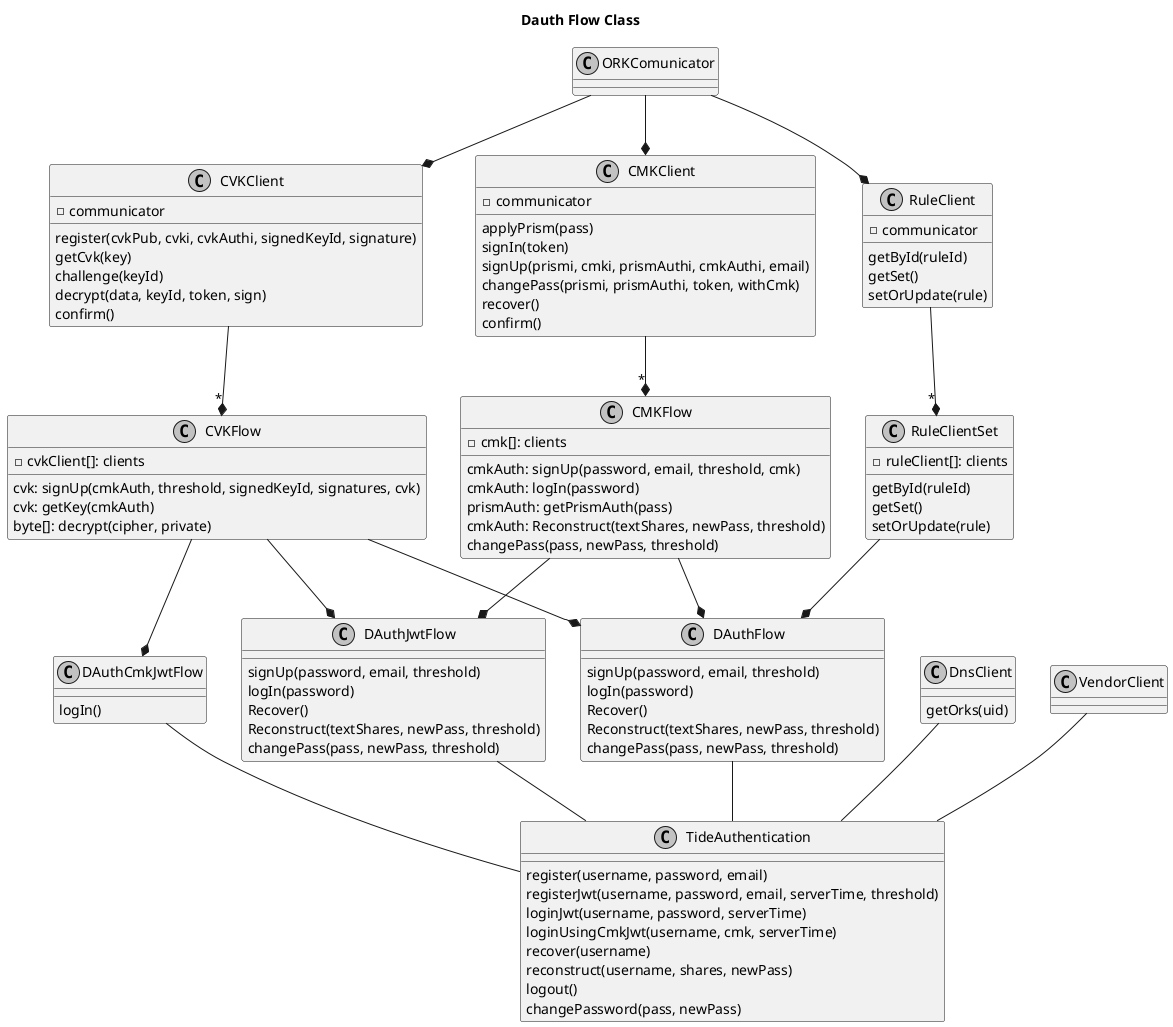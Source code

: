 @startuml dAuthFlowClass
skinparam monochrome true

title Dauth Flow Class
class "ORKComunicator" as com
class "CVKClient" as cvk
class "CMKClient" as cmk
class "RuleClient" as rule
class "CMKFlow" as cmkFlow
class "CVKFlow" as cvkFlow
class "RuleClientSet" as ruleSet
class "DAuthFlow" as dauth
class "DAuthCmkJwtFlow" as dcmk
class "DAuthJwtFlow" as djwt
class "TideAuthentication" as tide
class "DnsClient" as dns
class "VendorClient" as vendor

com --* cvk
com --* cmk
com --* rule

cmk --* "*" cmkFlow
cvk --* "*" cvkFlow
rule --* "*" ruleSet

cmkFlow --* dauth
cvkFlow --* dauth
ruleSet --* dauth

cmkFlow --* djwt
cvkFlow --* djwt

cvkFlow --* dcmk

djwt -- tide
dcmk -- tide
dauth -- tide
dns -- tide
vendor -- tide

class dns {
  getOrks(uid)
}

class djwt {
  signUp(password, email, threshold)
  logIn(password)
  Recover()
  Reconstruct(textShares, newPass, threshold)
  changePass(pass, newPass, threshold)
}

class dcmk {
  logIn()
}

class tide {
  register(username, password, email)
  registerJwt(username, password, email, serverTime, threshold)
  loginJwt(username, password, serverTime)
  loginUsingCmkJwt(username, cmk, serverTime)
  recover(username)
  reconstruct(username, shares, newPass)
  logout()
  changePassword(pass, newPass)
}

class cmk {
  -communicator
  applyPrism(pass)
  signIn(token)
  signUp(prismi, cmki, prismAuthi, cmkAuthi, email)
  changePass(prismi, prismAuthi, token, withCmk)
  recover()
  confirm()

}

class cvk {
  -communicator
  register(cvkPub, cvki, cvkAuthi, signedKeyId, signature)
  getCvk(key)
  challenge(keyId)
  decrypt(data, keyId, token, sign)
  confirm()
}

class rule {
  -communicator
  getById(ruleId)
  getSet()
  setOrUpdate(rule)
}


class cmkFlow {
  - cmk[]: clients
  cmkAuth: signUp(password, email, threshold, cmk)
  cmkAuth: logIn(password)
  prismAuth: getPrismAuth(pass)
  cmkAuth: Reconstruct(textShares, newPass, threshold)
  changePass(pass, newPass, threshold)
}

class cvkFlow {
  - cvkClient[]: clients
  cvk: signUp(cmkAuth, threshold, signedKeyId, signatures, cvk)
  cvk: getKey(cmkAuth)
  byte[]: decrypt(cipher, private)
}

class ruleSet {
  - ruleClient[]: clients
  getById(ruleId)
  getSet()
  setOrUpdate(rule)
}


class dauth {
  
  signUp(password, email, threshold)
  logIn(password)
  Recover()
  Reconstruct(textShares, newPass, threshold)
  changePass(pass, newPass, threshold)
}

@enduml